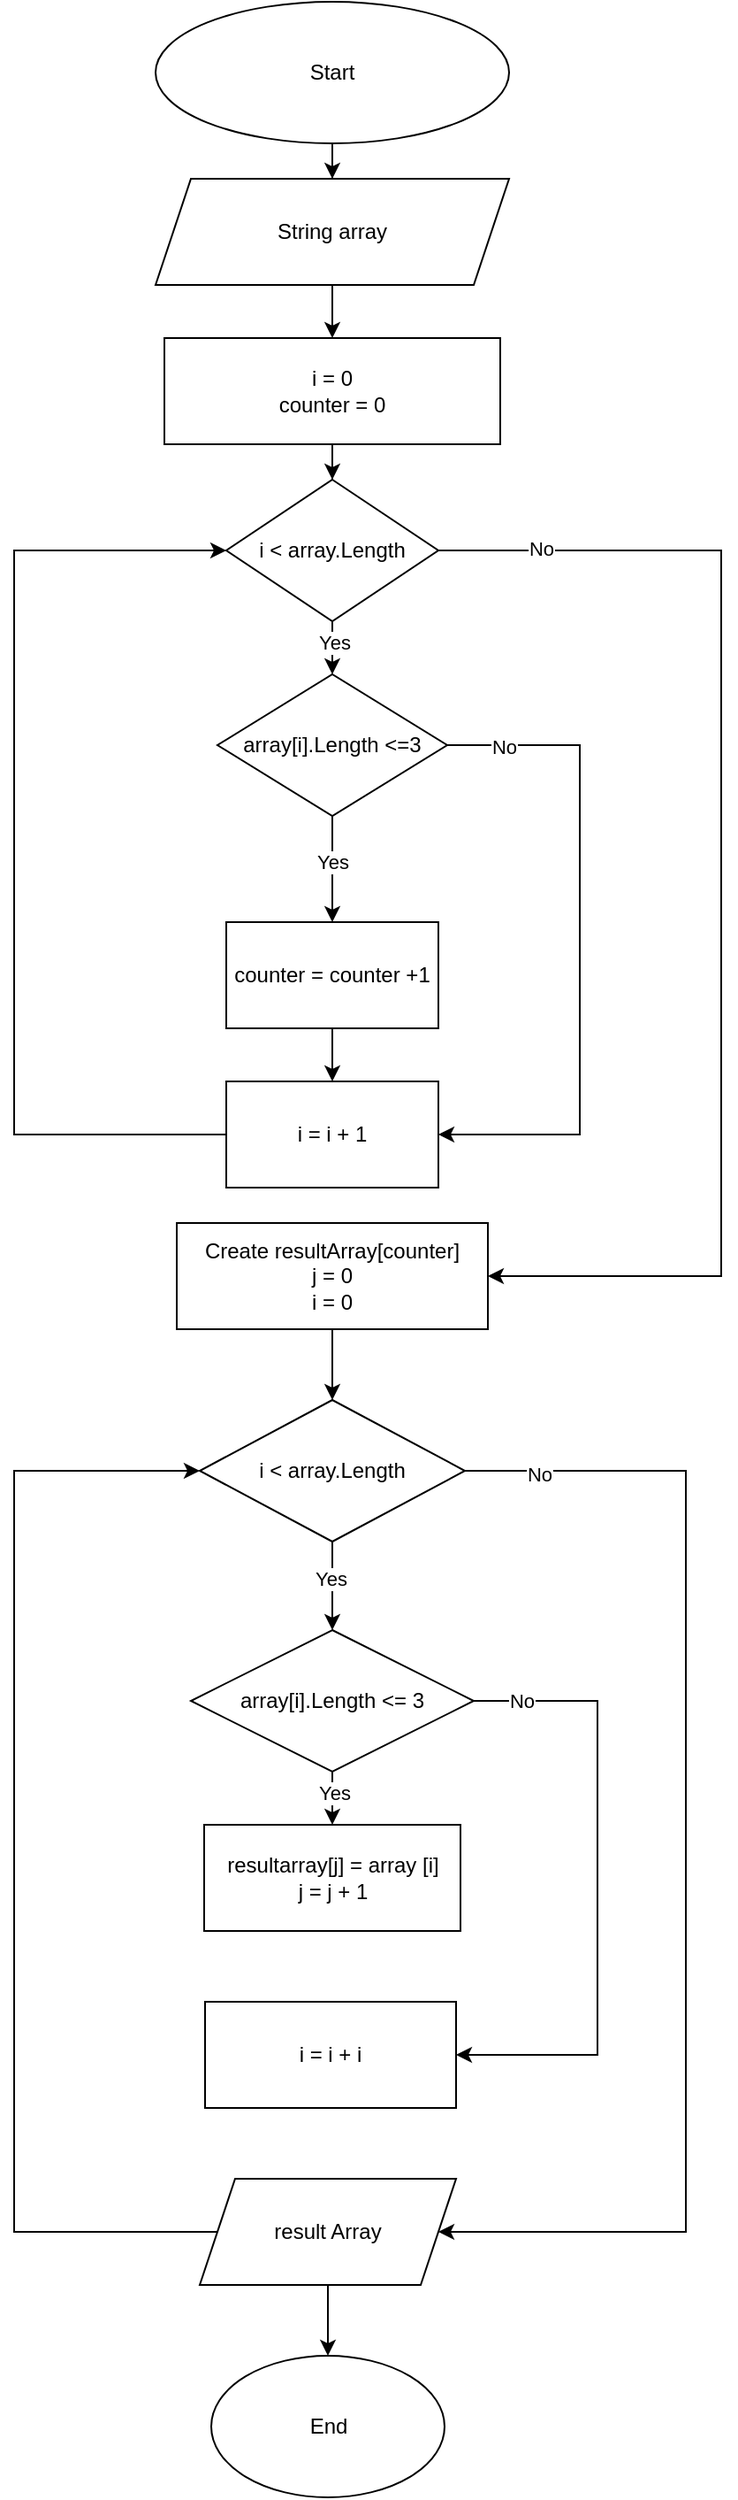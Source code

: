 <mxfile version="24.1.0" type="device">
  <diagram name="Страница — 1" id="ghp60qIPcDcPIbmyIKLL">
    <mxGraphModel dx="428" dy="624" grid="1" gridSize="10" guides="1" tooltips="1" connect="1" arrows="1" fold="1" page="1" pageScale="1" pageWidth="827" pageHeight="1169" math="0" shadow="0">
      <root>
        <mxCell id="0" />
        <mxCell id="1" parent="0" />
        <mxCell id="DmrIsuX3qjrNEGf2w7l_-4" value="" style="edgeStyle=orthogonalEdgeStyle;rounded=0;orthogonalLoop=1;jettySize=auto;html=1;" parent="1" source="DmrIsuX3qjrNEGf2w7l_-1" target="DmrIsuX3qjrNEGf2w7l_-2" edge="1">
          <mxGeometry relative="1" as="geometry" />
        </mxCell>
        <mxCell id="DmrIsuX3qjrNEGf2w7l_-1" value="Start" style="ellipse;whiteSpace=wrap;html=1;" parent="1" vertex="1">
          <mxGeometry x="340" y="20" width="200" height="80" as="geometry" />
        </mxCell>
        <mxCell id="DmrIsuX3qjrNEGf2w7l_-5" value="" style="edgeStyle=orthogonalEdgeStyle;rounded=0;orthogonalLoop=1;jettySize=auto;html=1;" parent="1" source="DmrIsuX3qjrNEGf2w7l_-2" target="DmrIsuX3qjrNEGf2w7l_-3" edge="1">
          <mxGeometry relative="1" as="geometry" />
        </mxCell>
        <mxCell id="DmrIsuX3qjrNEGf2w7l_-2" value="String array" style="shape=parallelogram;perimeter=parallelogramPerimeter;whiteSpace=wrap;html=1;fixedSize=1;" parent="1" vertex="1">
          <mxGeometry x="340" y="120" width="200" height="60" as="geometry" />
        </mxCell>
        <mxCell id="DmrIsuX3qjrNEGf2w7l_-7" value="" style="edgeStyle=orthogonalEdgeStyle;rounded=0;orthogonalLoop=1;jettySize=auto;html=1;" parent="1" source="DmrIsuX3qjrNEGf2w7l_-3" target="DmrIsuX3qjrNEGf2w7l_-6" edge="1">
          <mxGeometry relative="1" as="geometry" />
        </mxCell>
        <mxCell id="DmrIsuX3qjrNEGf2w7l_-3" value="i = 0&lt;div&gt;counter = 0&lt;/div&gt;" style="rounded=0;whiteSpace=wrap;html=1;" parent="1" vertex="1">
          <mxGeometry x="345" y="210" width="190" height="60" as="geometry" />
        </mxCell>
        <mxCell id="DmrIsuX3qjrNEGf2w7l_-16" value="" style="edgeStyle=orthogonalEdgeStyle;rounded=0;orthogonalLoop=1;jettySize=auto;html=1;" parent="1" source="DmrIsuX3qjrNEGf2w7l_-6" target="DmrIsuX3qjrNEGf2w7l_-8" edge="1">
          <mxGeometry relative="1" as="geometry" />
        </mxCell>
        <mxCell id="DmrIsuX3qjrNEGf2w7l_-17" value="Yes" style="edgeLabel;html=1;align=center;verticalAlign=middle;resizable=0;points=[];" parent="DmrIsuX3qjrNEGf2w7l_-16" vertex="1" connectable="0">
          <mxGeometry x="0.28" y="1" relative="1" as="geometry">
            <mxPoint as="offset" />
          </mxGeometry>
        </mxCell>
        <mxCell id="biMzU_7ksh4VcJnmH20E-18" style="edgeStyle=orthogonalEdgeStyle;rounded=0;orthogonalLoop=1;jettySize=auto;html=1;entryX=1;entryY=0.5;entryDx=0;entryDy=0;" edge="1" parent="1" source="DmrIsuX3qjrNEGf2w7l_-6" target="DmrIsuX3qjrNEGf2w7l_-18">
          <mxGeometry relative="1" as="geometry">
            <Array as="points">
              <mxPoint x="660" y="330" />
              <mxPoint x="660" y="740" />
            </Array>
          </mxGeometry>
        </mxCell>
        <mxCell id="biMzU_7ksh4VcJnmH20E-19" value="No" style="edgeLabel;html=1;align=center;verticalAlign=middle;resizable=0;points=[];" vertex="1" connectable="0" parent="biMzU_7ksh4VcJnmH20E-18">
          <mxGeometry x="-0.836" y="1" relative="1" as="geometry">
            <mxPoint as="offset" />
          </mxGeometry>
        </mxCell>
        <mxCell id="DmrIsuX3qjrNEGf2w7l_-6" value="i &amp;lt; array.Length" style="rhombus;whiteSpace=wrap;html=1;" parent="1" vertex="1">
          <mxGeometry x="380" y="290" width="120" height="80" as="geometry" />
        </mxCell>
        <mxCell id="biMzU_7ksh4VcJnmH20E-21" value="" style="edgeStyle=orthogonalEdgeStyle;rounded=0;orthogonalLoop=1;jettySize=auto;html=1;" edge="1" parent="1" source="DmrIsuX3qjrNEGf2w7l_-8" target="DmrIsuX3qjrNEGf2w7l_-12">
          <mxGeometry relative="1" as="geometry" />
        </mxCell>
        <mxCell id="biMzU_7ksh4VcJnmH20E-24" value="Yes" style="edgeLabel;html=1;align=center;verticalAlign=middle;resizable=0;points=[];" vertex="1" connectable="0" parent="biMzU_7ksh4VcJnmH20E-21">
          <mxGeometry x="-0.133" relative="1" as="geometry">
            <mxPoint as="offset" />
          </mxGeometry>
        </mxCell>
        <mxCell id="biMzU_7ksh4VcJnmH20E-22" style="edgeStyle=orthogonalEdgeStyle;rounded=0;orthogonalLoop=1;jettySize=auto;html=1;entryX=1;entryY=0.5;entryDx=0;entryDy=0;" edge="1" parent="1" source="DmrIsuX3qjrNEGf2w7l_-8" target="DmrIsuX3qjrNEGf2w7l_-13">
          <mxGeometry relative="1" as="geometry">
            <Array as="points">
              <mxPoint x="580" y="440" />
              <mxPoint x="580" y="660" />
            </Array>
          </mxGeometry>
        </mxCell>
        <mxCell id="biMzU_7ksh4VcJnmH20E-23" value="No" style="edgeLabel;html=1;align=center;verticalAlign=middle;resizable=0;points=[];" vertex="1" connectable="0" parent="biMzU_7ksh4VcJnmH20E-22">
          <mxGeometry x="-0.829" y="-1" relative="1" as="geometry">
            <mxPoint as="offset" />
          </mxGeometry>
        </mxCell>
        <mxCell id="DmrIsuX3qjrNEGf2w7l_-8" value="array[i].Length &amp;lt;=3" style="rhombus;whiteSpace=wrap;html=1;" parent="1" vertex="1">
          <mxGeometry x="375" y="400" width="130" height="80" as="geometry" />
        </mxCell>
        <mxCell id="biMzU_7ksh4VcJnmH20E-20" value="" style="edgeStyle=orthogonalEdgeStyle;rounded=0;orthogonalLoop=1;jettySize=auto;html=1;" edge="1" parent="1" source="DmrIsuX3qjrNEGf2w7l_-12" target="DmrIsuX3qjrNEGf2w7l_-13">
          <mxGeometry relative="1" as="geometry" />
        </mxCell>
        <mxCell id="DmrIsuX3qjrNEGf2w7l_-12" value="counter = counter +1" style="rounded=0;whiteSpace=wrap;html=1;" parent="1" vertex="1">
          <mxGeometry x="380" y="540" width="120" height="60" as="geometry" />
        </mxCell>
        <mxCell id="biMzU_7ksh4VcJnmH20E-25" style="edgeStyle=orthogonalEdgeStyle;rounded=0;orthogonalLoop=1;jettySize=auto;html=1;entryX=0;entryY=0.5;entryDx=0;entryDy=0;" edge="1" parent="1" source="DmrIsuX3qjrNEGf2w7l_-13" target="DmrIsuX3qjrNEGf2w7l_-6">
          <mxGeometry relative="1" as="geometry">
            <Array as="points">
              <mxPoint x="260" y="660" />
              <mxPoint x="260" y="330" />
            </Array>
          </mxGeometry>
        </mxCell>
        <mxCell id="DmrIsuX3qjrNEGf2w7l_-13" value="i = i + 1" style="rounded=0;whiteSpace=wrap;html=1;" parent="1" vertex="1">
          <mxGeometry x="380" y="630" width="120" height="60" as="geometry" />
        </mxCell>
        <mxCell id="biMzU_7ksh4VcJnmH20E-17" value="" style="edgeStyle=orthogonalEdgeStyle;rounded=0;orthogonalLoop=1;jettySize=auto;html=1;" edge="1" parent="1" source="DmrIsuX3qjrNEGf2w7l_-18" target="biMzU_7ksh4VcJnmH20E-1">
          <mxGeometry relative="1" as="geometry" />
        </mxCell>
        <mxCell id="DmrIsuX3qjrNEGf2w7l_-18" value="Сreate resultArray[counter]&lt;div&gt;j = 0&lt;/div&gt;&lt;div&gt;i = 0&lt;/div&gt;" style="rounded=0;whiteSpace=wrap;html=1;" parent="1" vertex="1">
          <mxGeometry x="352" y="710" width="176" height="60" as="geometry" />
        </mxCell>
        <mxCell id="biMzU_7ksh4VcJnmH20E-8" style="edgeStyle=orthogonalEdgeStyle;rounded=0;orthogonalLoop=1;jettySize=auto;html=1;entryX=1;entryY=0.5;entryDx=0;entryDy=0;" edge="1" parent="1" source="biMzU_7ksh4VcJnmH20E-1" target="biMzU_7ksh4VcJnmH20E-5">
          <mxGeometry relative="1" as="geometry">
            <Array as="points">
              <mxPoint x="640" y="850" />
              <mxPoint x="640" y="1280" />
            </Array>
          </mxGeometry>
        </mxCell>
        <mxCell id="biMzU_7ksh4VcJnmH20E-10" value="No" style="edgeLabel;html=1;align=center;verticalAlign=middle;resizable=0;points=[];" vertex="1" connectable="0" parent="biMzU_7ksh4VcJnmH20E-8">
          <mxGeometry x="-0.879" y="-2" relative="1" as="geometry">
            <mxPoint as="offset" />
          </mxGeometry>
        </mxCell>
        <mxCell id="biMzU_7ksh4VcJnmH20E-9" value="" style="edgeStyle=orthogonalEdgeStyle;rounded=0;orthogonalLoop=1;jettySize=auto;html=1;" edge="1" parent="1" source="biMzU_7ksh4VcJnmH20E-1" target="biMzU_7ksh4VcJnmH20E-2">
          <mxGeometry relative="1" as="geometry" />
        </mxCell>
        <mxCell id="biMzU_7ksh4VcJnmH20E-11" value="Yes" style="edgeLabel;html=1;align=center;verticalAlign=middle;resizable=0;points=[];" vertex="1" connectable="0" parent="biMzU_7ksh4VcJnmH20E-9">
          <mxGeometry x="-0.16" y="-1" relative="1" as="geometry">
            <mxPoint as="offset" />
          </mxGeometry>
        </mxCell>
        <mxCell id="biMzU_7ksh4VcJnmH20E-1" value="i &amp;lt; array.Length" style="rhombus;whiteSpace=wrap;html=1;" vertex="1" parent="1">
          <mxGeometry x="365" y="810" width="150" height="80" as="geometry" />
        </mxCell>
        <mxCell id="biMzU_7ksh4VcJnmH20E-12" style="edgeStyle=orthogonalEdgeStyle;rounded=0;orthogonalLoop=1;jettySize=auto;html=1;entryX=1;entryY=0.5;entryDx=0;entryDy=0;" edge="1" parent="1" source="biMzU_7ksh4VcJnmH20E-2" target="biMzU_7ksh4VcJnmH20E-4">
          <mxGeometry relative="1" as="geometry">
            <Array as="points">
              <mxPoint x="590" y="980" />
              <mxPoint x="590" y="1180" />
            </Array>
          </mxGeometry>
        </mxCell>
        <mxCell id="biMzU_7ksh4VcJnmH20E-13" value="No" style="edgeLabel;html=1;align=center;verticalAlign=middle;resizable=0;points=[];" vertex="1" connectable="0" parent="biMzU_7ksh4VcJnmH20E-12">
          <mxGeometry x="-0.846" relative="1" as="geometry">
            <mxPoint as="offset" />
          </mxGeometry>
        </mxCell>
        <mxCell id="biMzU_7ksh4VcJnmH20E-14" value="" style="edgeStyle=orthogonalEdgeStyle;rounded=0;orthogonalLoop=1;jettySize=auto;html=1;" edge="1" parent="1" source="biMzU_7ksh4VcJnmH20E-2" target="biMzU_7ksh4VcJnmH20E-3">
          <mxGeometry relative="1" as="geometry" />
        </mxCell>
        <mxCell id="biMzU_7ksh4VcJnmH20E-15" value="Yes" style="edgeLabel;html=1;align=center;verticalAlign=middle;resizable=0;points=[];" vertex="1" connectable="0" parent="biMzU_7ksh4VcJnmH20E-14">
          <mxGeometry x="0.28" y="1" relative="1" as="geometry">
            <mxPoint as="offset" />
          </mxGeometry>
        </mxCell>
        <mxCell id="biMzU_7ksh4VcJnmH20E-2" value="array[i].Length &amp;lt;= 3" style="rhombus;whiteSpace=wrap;html=1;" vertex="1" parent="1">
          <mxGeometry x="360" y="940" width="160" height="80" as="geometry" />
        </mxCell>
        <mxCell id="biMzU_7ksh4VcJnmH20E-3" value="resultarray[j] = array [i]&lt;div&gt;j = j + 1&lt;/div&gt;" style="rounded=0;whiteSpace=wrap;html=1;" vertex="1" parent="1">
          <mxGeometry x="367.5" y="1050" width="145" height="60" as="geometry" />
        </mxCell>
        <mxCell id="biMzU_7ksh4VcJnmH20E-4" value="i = i + i" style="rounded=0;whiteSpace=wrap;html=1;" vertex="1" parent="1">
          <mxGeometry x="368" y="1150" width="142" height="60" as="geometry" />
        </mxCell>
        <mxCell id="biMzU_7ksh4VcJnmH20E-7" value="" style="edgeStyle=orthogonalEdgeStyle;rounded=0;orthogonalLoop=1;jettySize=auto;html=1;" edge="1" parent="1" source="biMzU_7ksh4VcJnmH20E-5" target="biMzU_7ksh4VcJnmH20E-6">
          <mxGeometry relative="1" as="geometry" />
        </mxCell>
        <mxCell id="biMzU_7ksh4VcJnmH20E-16" style="edgeStyle=orthogonalEdgeStyle;rounded=0;orthogonalLoop=1;jettySize=auto;html=1;entryX=0;entryY=0.5;entryDx=0;entryDy=0;" edge="1" parent="1" source="biMzU_7ksh4VcJnmH20E-5" target="biMzU_7ksh4VcJnmH20E-1">
          <mxGeometry relative="1" as="geometry">
            <Array as="points">
              <mxPoint x="260" y="1280" />
              <mxPoint x="260" y="850" />
            </Array>
          </mxGeometry>
        </mxCell>
        <mxCell id="biMzU_7ksh4VcJnmH20E-5" value="result Array" style="shape=parallelogram;perimeter=parallelogramPerimeter;whiteSpace=wrap;html=1;fixedSize=1;" vertex="1" parent="1">
          <mxGeometry x="365" y="1250" width="145" height="60" as="geometry" />
        </mxCell>
        <mxCell id="biMzU_7ksh4VcJnmH20E-6" value="End" style="ellipse;whiteSpace=wrap;html=1;" vertex="1" parent="1">
          <mxGeometry x="371.5" y="1350" width="132" height="80" as="geometry" />
        </mxCell>
      </root>
    </mxGraphModel>
  </diagram>
</mxfile>
